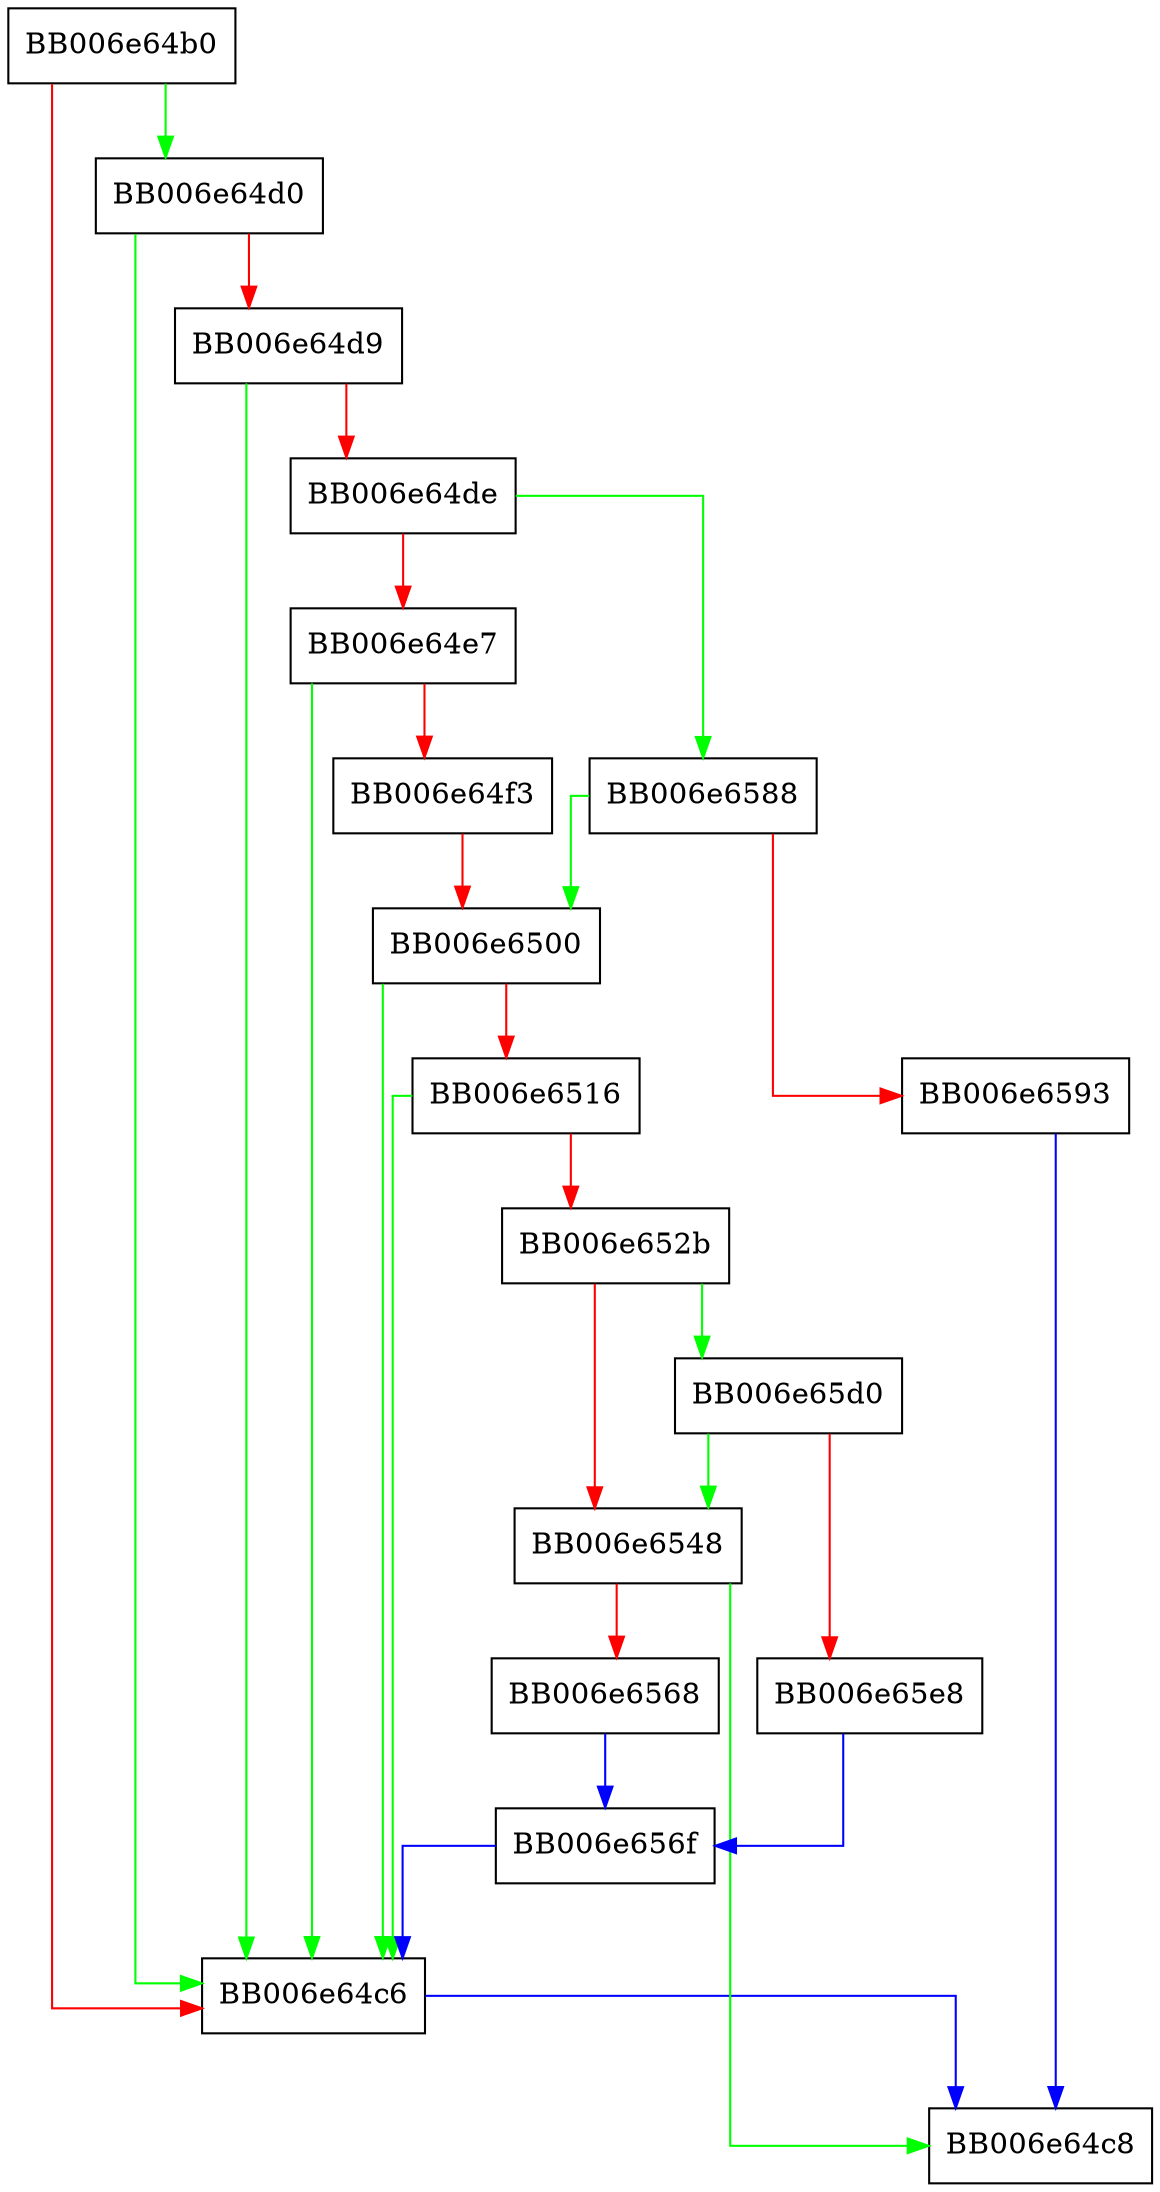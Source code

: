 digraph dsa_sha1_verify_message_init {
  node [shape="box"];
  graph [splines=ortho];
  BB006e64b0 -> BB006e64d0 [color="green"];
  BB006e64b0 -> BB006e64c6 [color="red"];
  BB006e64c6 -> BB006e64c8 [color="blue"];
  BB006e64d0 -> BB006e64c6 [color="green"];
  BB006e64d0 -> BB006e64d9 [color="red"];
  BB006e64d9 -> BB006e64c6 [color="green"];
  BB006e64d9 -> BB006e64de [color="red"];
  BB006e64de -> BB006e6588 [color="green"];
  BB006e64de -> BB006e64e7 [color="red"];
  BB006e64e7 -> BB006e64c6 [color="green"];
  BB006e64e7 -> BB006e64f3 [color="red"];
  BB006e64f3 -> BB006e6500 [color="red"];
  BB006e6500 -> BB006e64c6 [color="green"];
  BB006e6500 -> BB006e6516 [color="red"];
  BB006e6516 -> BB006e64c6 [color="green"];
  BB006e6516 -> BB006e652b [color="red"];
  BB006e652b -> BB006e65d0 [color="green"];
  BB006e652b -> BB006e6548 [color="red"];
  BB006e6548 -> BB006e64c8 [color="green"];
  BB006e6548 -> BB006e6568 [color="red"];
  BB006e6568 -> BB006e656f [color="blue"];
  BB006e656f -> BB006e64c6 [color="blue"];
  BB006e6588 -> BB006e6500 [color="green"];
  BB006e6588 -> BB006e6593 [color="red"];
  BB006e6593 -> BB006e64c8 [color="blue"];
  BB006e65d0 -> BB006e6548 [color="green"];
  BB006e65d0 -> BB006e65e8 [color="red"];
  BB006e65e8 -> BB006e656f [color="blue"];
}